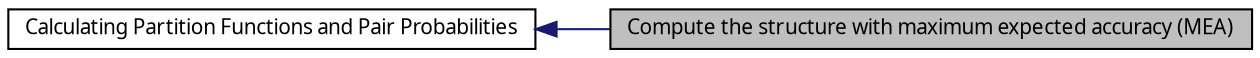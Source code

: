 digraph structs
{
  bgcolor="transparent";
  edge [fontname="FreeSans.ttf",fontsize=8,labelfontname="FreeSans.ttf",labelfontsize=8];
  node [fontname="FreeSans.ttf",fontsize=10,shape=record];
rankdir=LR;
  Node0 [label="Compute the structure with maximum expected accuracy (MEA)",height=0.2,width=0.4,color="black", fillcolor="grey75", style="filled" fontcolor="black"];
  Node1 [label="Calculating Partition Functions and Pair Probabilities",height=0.2,width=0.4,color="black",URL="$group__pf__fold.html"];
  Node1->Node0 [shape=plaintext, color="midnightblue", dir="back", style="solid"];
}
